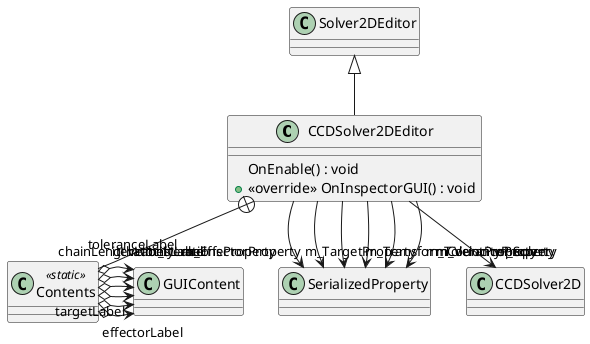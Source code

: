 @startuml
class CCDSolver2DEditor {
    OnEnable() : void
    + <<override>> OnInspectorGUI() : void
}
class Contents <<static>> {
}
Solver2DEditor <|-- CCDSolver2DEditor
CCDSolver2DEditor --> "m_TargetProperty" SerializedProperty
CCDSolver2DEditor --> "m_EffectorProperty" SerializedProperty
CCDSolver2DEditor --> "m_TransformCountProperty" SerializedProperty
CCDSolver2DEditor --> "m_IterationsProperty" SerializedProperty
CCDSolver2DEditor --> "m_ToleranceProperty" SerializedProperty
CCDSolver2DEditor --> "m_VelocityProperty" SerializedProperty
CCDSolver2DEditor --> "m_Solver" CCDSolver2D
CCDSolver2DEditor +-- Contents
Contents o-> "effectorLabel" GUIContent
Contents o-> "targetLabel" GUIContent
Contents o-> "chainLengthLabel" GUIContent
Contents o-> "iterationsLabel" GUIContent
Contents o-> "toleranceLabel" GUIContent
Contents o-> "velocityLabel" GUIContent
@enduml
